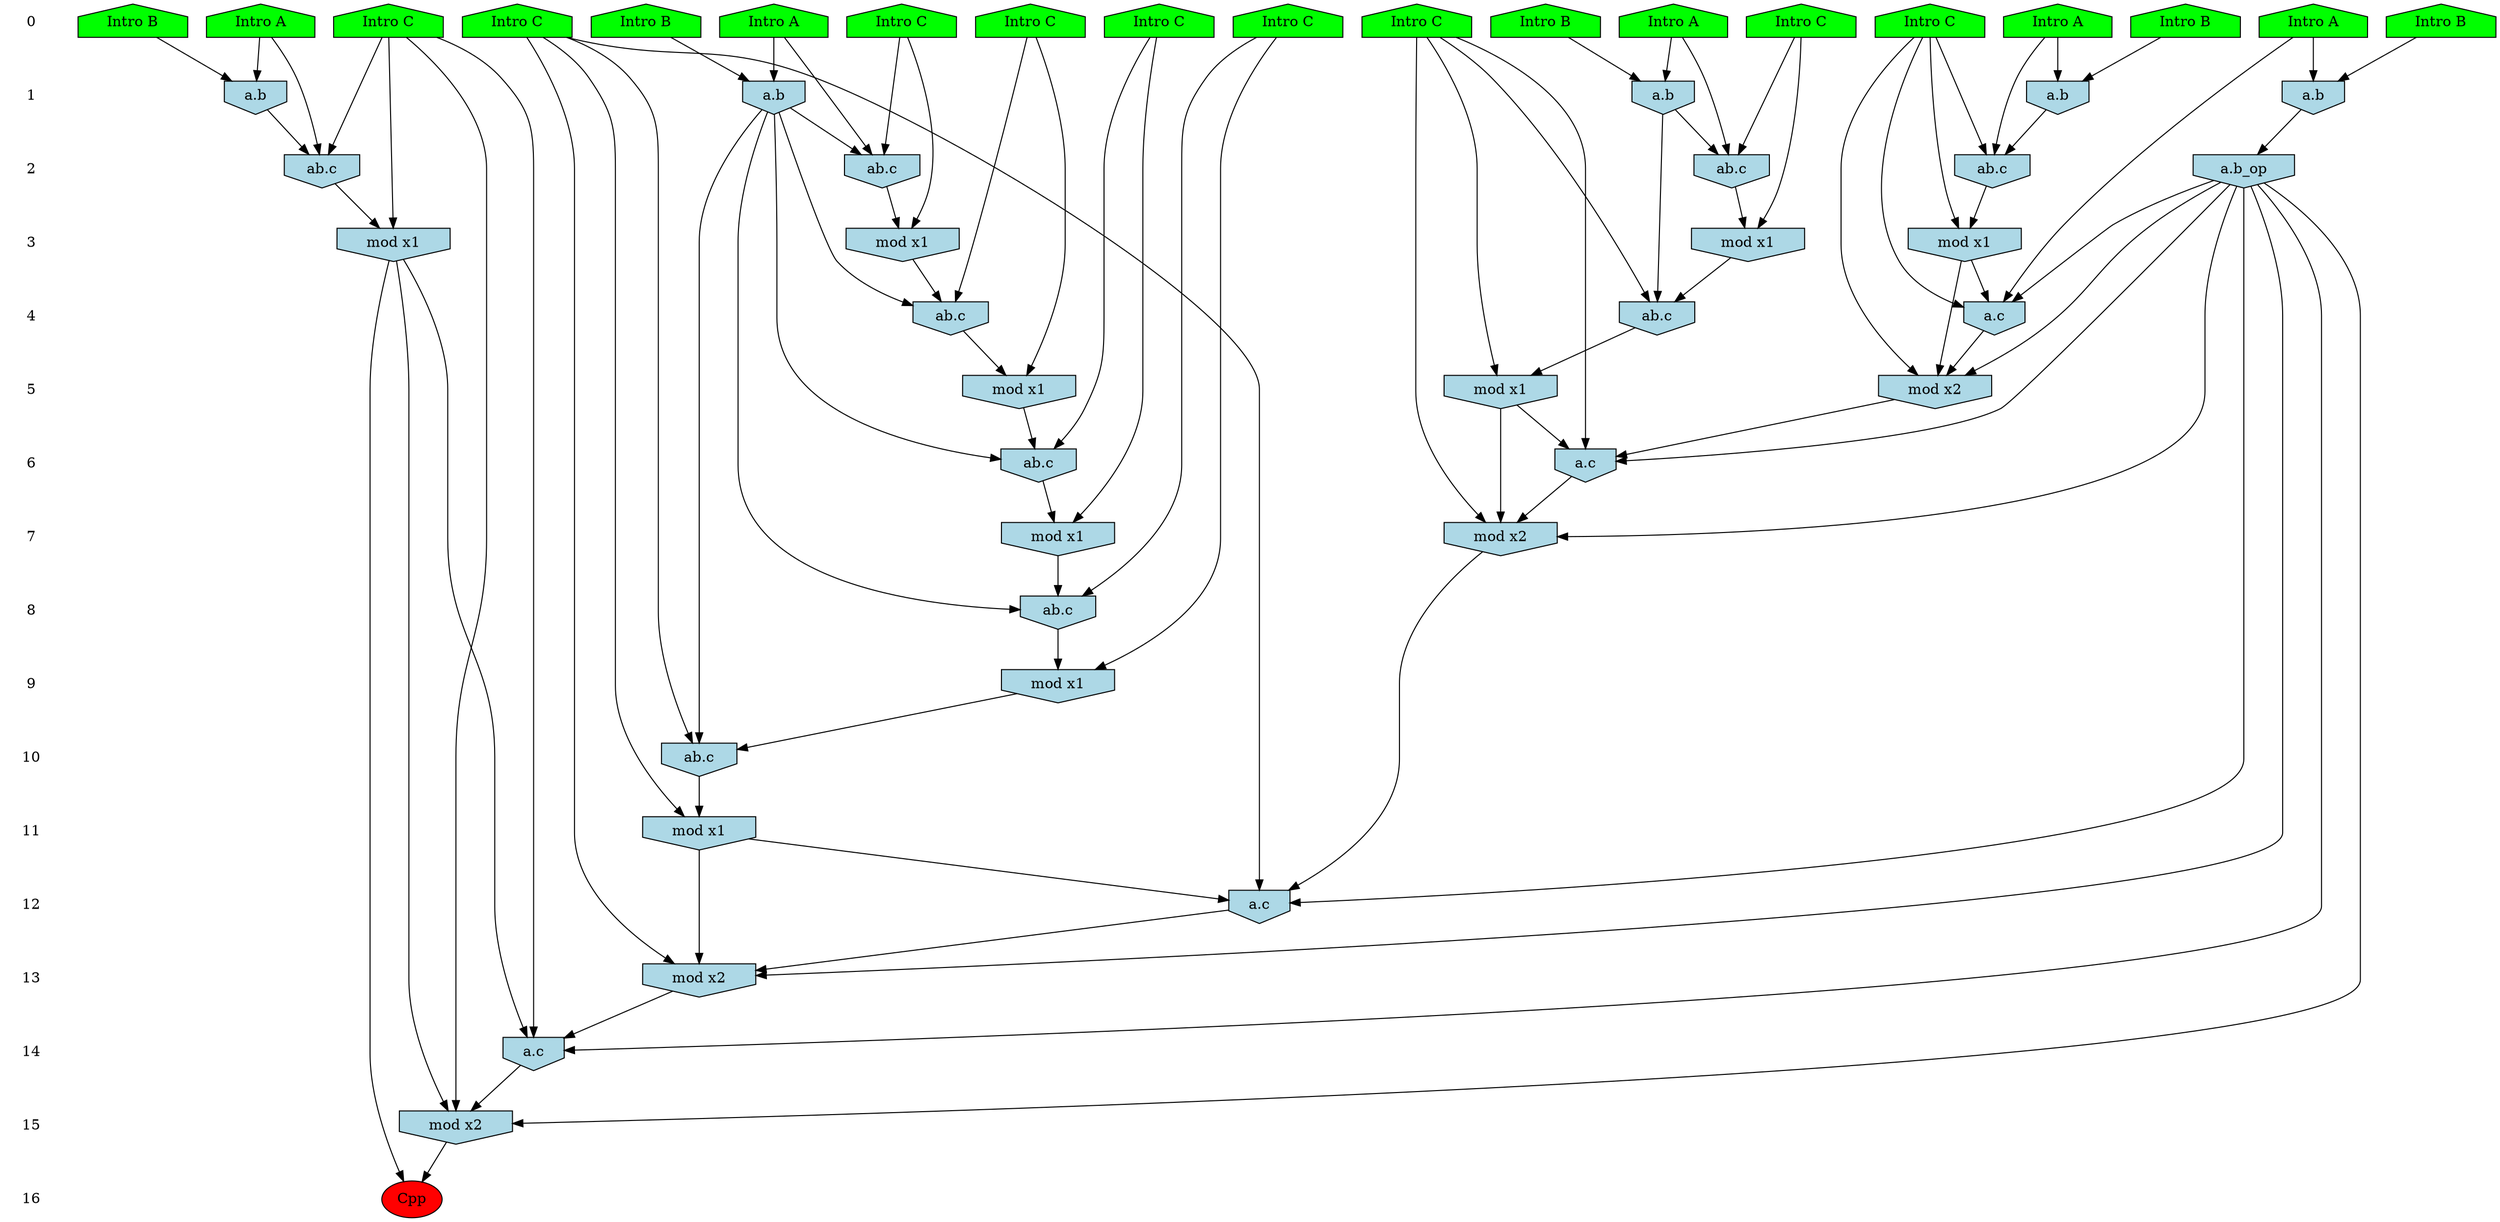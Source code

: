 /* Compression of 1 causal flows obtained in average at 1.607481E+01 t.u */
/* Compressed causal flows were: [2721] */
digraph G{
 ranksep=.5 ; 
{ rank = same ; "0" [shape=plaintext] ; node_1 [label ="Intro A", shape=house, style=filled, fillcolor=green] ;
node_2 [label ="Intro A", shape=house, style=filled, fillcolor=green] ;
node_3 [label ="Intro A", shape=house, style=filled, fillcolor=green] ;
node_4 [label ="Intro B", shape=house, style=filled, fillcolor=green] ;
node_5 [label ="Intro A", shape=house, style=filled, fillcolor=green] ;
node_6 [label ="Intro B", shape=house, style=filled, fillcolor=green] ;
node_7 [label ="Intro B", shape=house, style=filled, fillcolor=green] ;
node_8 [label ="Intro B", shape=house, style=filled, fillcolor=green] ;
node_9 [label ="Intro A", shape=house, style=filled, fillcolor=green] ;
node_10 [label ="Intro B", shape=house, style=filled, fillcolor=green] ;
node_11 [label ="Intro C", shape=house, style=filled, fillcolor=green] ;
node_12 [label ="Intro C", shape=house, style=filled, fillcolor=green] ;
node_13 [label ="Intro C", shape=house, style=filled, fillcolor=green] ;
node_14 [label ="Intro C", shape=house, style=filled, fillcolor=green] ;
node_15 [label ="Intro C", shape=house, style=filled, fillcolor=green] ;
node_16 [label ="Intro C", shape=house, style=filled, fillcolor=green] ;
node_17 [label ="Intro C", shape=house, style=filled, fillcolor=green] ;
node_18 [label ="Intro C", shape=house, style=filled, fillcolor=green] ;
node_19 [label ="Intro C", shape=house, style=filled, fillcolor=green] ;
}
{ rank = same ; "1" [shape=plaintext] ; node_20 [label="a.b", shape=invhouse, style=filled, fillcolor = lightblue] ;
node_22 [label="a.b", shape=invhouse, style=filled, fillcolor = lightblue] ;
node_26 [label="a.b", shape=invhouse, style=filled, fillcolor = lightblue] ;
node_31 [label="a.b", shape=invhouse, style=filled, fillcolor = lightblue] ;
node_34 [label="a.b", shape=invhouse, style=filled, fillcolor = lightblue] ;
}
{ rank = same ; "2" [shape=plaintext] ; node_21 [label="ab.c", shape=invhouse, style=filled, fillcolor = lightblue] ;
node_25 [label="ab.c", shape=invhouse, style=filled, fillcolor = lightblue] ;
node_27 [label="a.b_op", shape=invhouse, style=filled, fillcolor = lightblue] ;
node_33 [label="ab.c", shape=invhouse, style=filled, fillcolor = lightblue] ;
node_40 [label="ab.c", shape=invhouse, style=filled, fillcolor = lightblue] ;
}
{ rank = same ; "3" [shape=plaintext] ; node_23 [label="mod x1", shape=invhouse, style=filled, fillcolor = lightblue] ;
node_28 [label="mod x1", shape=invhouse, style=filled, fillcolor = lightblue] ;
node_35 [label="mod x1", shape=invhouse, style=filled, fillcolor = lightblue] ;
node_41 [label="mod x1", shape=invhouse, style=filled, fillcolor = lightblue] ;
}
{ rank = same ; "4" [shape=plaintext] ; node_24 [label="ab.c", shape=invhouse, style=filled, fillcolor = lightblue] ;
node_36 [label="ab.c", shape=invhouse, style=filled, fillcolor = lightblue] ;
node_42 [label="a.c", shape=invhouse, style=filled, fillcolor = lightblue] ;
}
{ rank = same ; "5" [shape=plaintext] ; node_29 [label="mod x1", shape=invhouse, style=filled, fillcolor = lightblue] ;
node_38 [label="mod x1", shape=invhouse, style=filled, fillcolor = lightblue] ;
node_44 [label="mod x2", shape=invhouse, style=filled, fillcolor = lightblue] ;
}
{ rank = same ; "6" [shape=plaintext] ; node_30 [label="ab.c", shape=invhouse, style=filled, fillcolor = lightblue] ;
node_46 [label="a.c", shape=invhouse, style=filled, fillcolor = lightblue] ;
}
{ rank = same ; "7" [shape=plaintext] ; node_32 [label="mod x1", shape=invhouse, style=filled, fillcolor = lightblue] ;
node_47 [label="mod x2", shape=invhouse, style=filled, fillcolor = lightblue] ;
}
{ rank = same ; "8" [shape=plaintext] ; node_37 [label="ab.c", shape=invhouse, style=filled, fillcolor = lightblue] ;
}
{ rank = same ; "9" [shape=plaintext] ; node_39 [label="mod x1", shape=invhouse, style=filled, fillcolor = lightblue] ;
}
{ rank = same ; "10" [shape=plaintext] ; node_43 [label="ab.c", shape=invhouse, style=filled, fillcolor = lightblue] ;
}
{ rank = same ; "11" [shape=plaintext] ; node_45 [label="mod x1", shape=invhouse, style=filled, fillcolor = lightblue] ;
}
{ rank = same ; "12" [shape=plaintext] ; node_48 [label="a.c", shape=invhouse, style=filled, fillcolor = lightblue] ;
}
{ rank = same ; "13" [shape=plaintext] ; node_49 [label="mod x2", shape=invhouse, style=filled, fillcolor = lightblue] ;
}
{ rank = same ; "14" [shape=plaintext] ; node_50 [label="a.c", shape=invhouse, style=filled, fillcolor = lightblue] ;
}
{ rank = same ; "15" [shape=plaintext] ; node_51 [label="mod x2", shape=invhouse, style=filled, fillcolor = lightblue] ;
}
{ rank = same ; "16" [shape=plaintext] ; node_52 [label ="Cpp", style=filled, fillcolor=red] ;
}
"0" -> "1" [style="invis"]; 
"1" -> "2" [style="invis"]; 
"2" -> "3" [style="invis"]; 
"3" -> "4" [style="invis"]; 
"4" -> "5" [style="invis"]; 
"5" -> "6" [style="invis"]; 
"6" -> "7" [style="invis"]; 
"7" -> "8" [style="invis"]; 
"8" -> "9" [style="invis"]; 
"9" -> "10" [style="invis"]; 
"10" -> "11" [style="invis"]; 
"11" -> "12" [style="invis"]; 
"12" -> "13" [style="invis"]; 
"13" -> "14" [style="invis"]; 
"14" -> "15" [style="invis"]; 
"15" -> "16" [style="invis"]; 
node_5 -> node_20
node_8 -> node_20
node_5 -> node_21
node_14 -> node_21
node_20 -> node_21
node_3 -> node_22
node_4 -> node_22
node_14 -> node_23
node_21 -> node_23
node_19 -> node_24
node_20 -> node_24
node_23 -> node_24
node_3 -> node_25
node_16 -> node_25
node_22 -> node_25
node_2 -> node_26
node_7 -> node_26
node_26 -> node_27
node_16 -> node_28
node_25 -> node_28
node_19 -> node_29
node_24 -> node_29
node_15 -> node_30
node_20 -> node_30
node_29 -> node_30
node_9 -> node_31
node_10 -> node_31
node_15 -> node_32
node_30 -> node_32
node_9 -> node_33
node_11 -> node_33
node_31 -> node_33
node_1 -> node_34
node_6 -> node_34
node_11 -> node_35
node_33 -> node_35
node_13 -> node_36
node_31 -> node_36
node_35 -> node_36
node_18 -> node_37
node_20 -> node_37
node_32 -> node_37
node_13 -> node_38
node_36 -> node_38
node_18 -> node_39
node_37 -> node_39
node_1 -> node_40
node_12 -> node_40
node_34 -> node_40
node_12 -> node_41
node_40 -> node_41
node_2 -> node_42
node_16 -> node_42
node_27 -> node_42
node_28 -> node_42
node_17 -> node_43
node_20 -> node_43
node_39 -> node_43
node_16 -> node_44
node_27 -> node_44
node_28 -> node_44
node_42 -> node_44
node_17 -> node_45
node_43 -> node_45
node_13 -> node_46
node_27 -> node_46
node_38 -> node_46
node_44 -> node_46
node_13 -> node_47
node_27 -> node_47
node_38 -> node_47
node_46 -> node_47
node_17 -> node_48
node_27 -> node_48
node_45 -> node_48
node_47 -> node_48
node_17 -> node_49
node_27 -> node_49
node_45 -> node_49
node_48 -> node_49
node_12 -> node_50
node_27 -> node_50
node_41 -> node_50
node_49 -> node_50
node_12 -> node_51
node_27 -> node_51
node_41 -> node_51
node_50 -> node_51
node_41 -> node_52
node_51 -> node_52
}
/*
 Dot generation time: 0.000209
*/